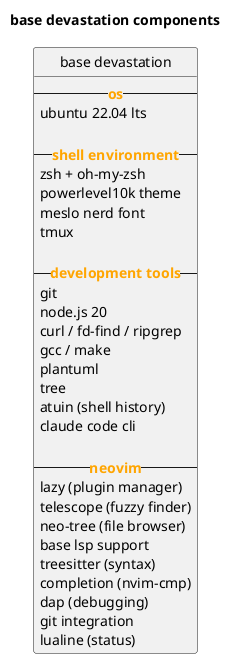 @startuml base_architecture

title base devastation components

hide circle
hide stereotypes

class "base devastation" as BaseDev {
  -- <color:ORANGE><b>os</b></color> --
  ubuntu 22.04 lts
  
  -- <color:ORANGE><b>shell environment</b></color> --
  zsh + oh-my-zsh
  powerlevel10k theme
  meslo nerd font
  tmux
  
  -- <color:ORANGE><b>development tools</b></color> --
  git
  node.js 20
  curl / fd-find / ripgrep
  gcc / make
  plantuml
  tree
  atuin (shell history)
  claude code cli
  
  -- <color:ORANGE><b>neovim</b></color> --
  lazy (plugin manager)
  telescope (fuzzy finder)
  neo-tree (file browser)
  base lsp support
  treesitter (syntax)
  completion (nvim-cmp)
  dap (debugging)
  git integration
  lualine (status)
}

@enduml
